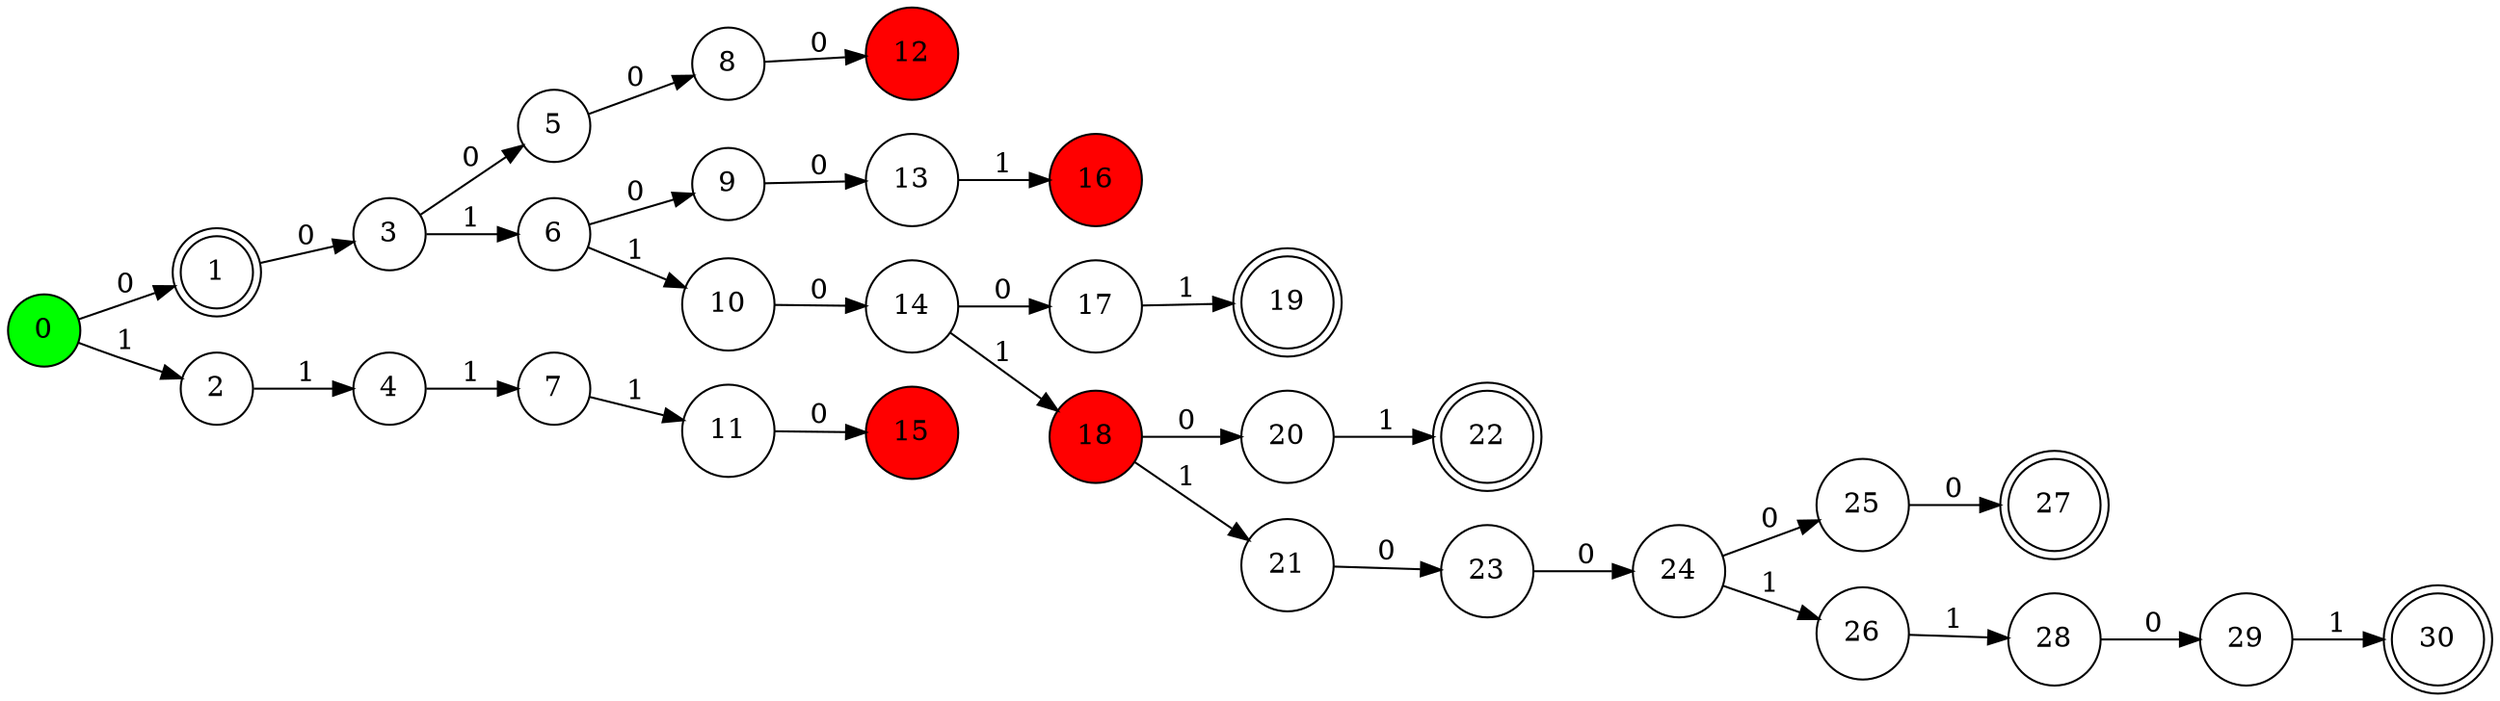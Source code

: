 digraph G {
  graph [rankdir="LR"];
  0 [color="black" fillcolor="green" shape="circle" style="filled"];
  1 [color="black" fillcolor="white" shape="doublecircle" style="filled"];
  2 [color="black" fillcolor="white" shape="circle" style="filled"];
  3 [color="black" fillcolor="white" shape="circle" style="filled"];
  4 [color="black" fillcolor="white" shape="circle" style="filled"];
  5 [color="black" fillcolor="white" shape="circle" style="filled"];
  6 [color="black" fillcolor="white" shape="circle" style="filled"];
  7 [color="black" fillcolor="white" shape="circle" style="filled"];
  8 [color="black" fillcolor="white" shape="circle" style="filled"];
  9 [color="black" fillcolor="white" shape="circle" style="filled"];
  10 [color="black" fillcolor="white" shape="circle" style="filled"];
  11 [color="black" fillcolor="white" shape="circle" style="filled"];
  12 [color="black" fillcolor="red" shape="circle" style="filled"];
  13 [color="black" fillcolor="white" shape="circle" style="filled"];
  14 [color="black" fillcolor="white" shape="circle" style="filled"];
  15 [color="black" fillcolor="red" shape="circle" style="filled"];
  16 [color="black" fillcolor="red" shape="circle" style="filled"];
  17 [color="black" fillcolor="white" shape="circle" style="filled"];
  18 [color="black" fillcolor="red" shape="circle" style="filled"];
  19 [color="black" fillcolor="white" shape="doublecircle" style="filled"];
  20 [color="black" fillcolor="white" shape="circle" style="filled"];
  21 [color="black" fillcolor="white" shape="circle" style="filled"];
  22 [color="black" fillcolor="white" shape="doublecircle" style="filled"];
  23 [color="black" fillcolor="white" shape="circle" style="filled"];
  24 [color="black" fillcolor="white" shape="circle" style="filled"];
  25 [color="black" fillcolor="white" shape="circle" style="filled"];
  26 [color="black" fillcolor="white" shape="circle" style="filled"];
  27 [color="black" fillcolor="white" shape="doublecircle" style="filled"];
  28 [color="black" fillcolor="white" shape="circle" style="filled"];
  29 [color="black" fillcolor="white" shape="circle" style="filled"];
  30 [color="black" fillcolor="white" shape="doublecircle" style="filled"];
  0 -> 2 [label="1"];
  2 -> 4 [label="1"];
  4 -> 7 [label="1"];
  7 -> 11 [label="1"];
  11 -> 15 [label="0"];
  0 -> 1 [label="0"];
  1 -> 3 [label="0"];
  3 -> 6 [label="1"];
  6 -> 10 [label="1"];
  10 -> 14 [label="0"];
  14 -> 18 [label="1"];
  18 -> 20 [label="0"];
  20 -> 22 [label="1"];
  18 -> 21 [label="1"];
  21 -> 23 [label="0"];
  23 -> 24 [label="0"];
  24 -> 26 [label="1"];
  26 -> 28 [label="1"];
  28 -> 29 [label="0"];
  29 -> 30 [label="1"];
  24 -> 25 [label="0"];
  25 -> 27 [label="0"];
  14 -> 17 [label="0"];
  17 -> 19 [label="1"];
  6 -> 9 [label="0"];
  9 -> 13 [label="0"];
  13 -> 16 [label="1"];
  3 -> 5 [label="0"];
  5 -> 8 [label="0"];
  8 -> 12 [label="0"];
}
